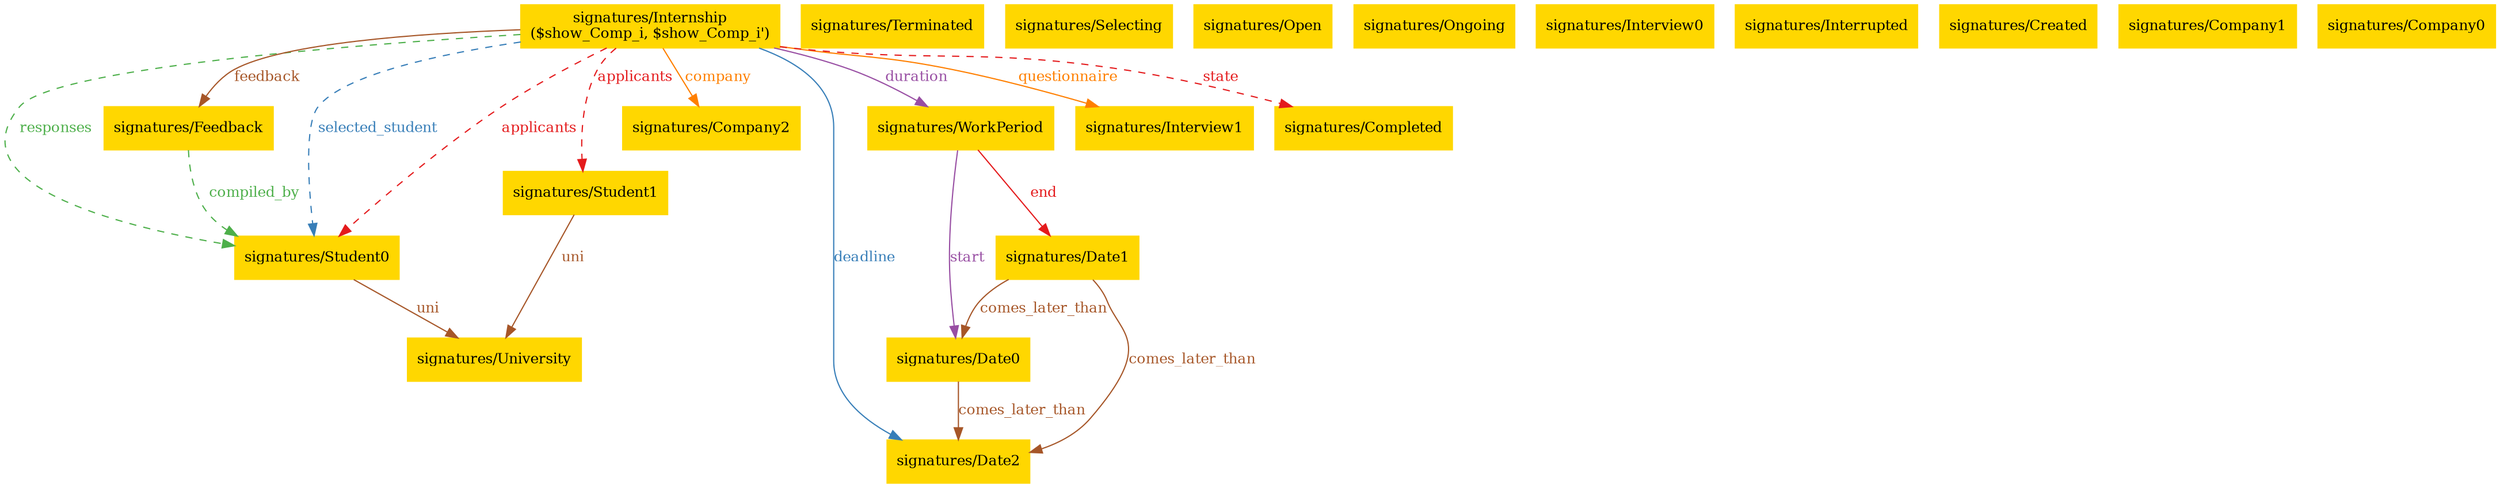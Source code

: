 digraph "graph" {
graph [fontsize=12]
node [fontsize=12]
edge [fontsize=12]
rankdir=TB;
"N20" -> "N10" [uuid = "<signatures/Internship, signatures/Student0>", color = "#e41a1c", fontcolor = "#e41a1c", style = "dashed", label = "applicants", dir = "forward", weight = "1"]
"N20" -> "N12" [uuid = "<signatures/Internship, signatures/Student1>", color = "#e41a1c", fontcolor = "#e41a1c", style = "dashed", label = "applicants", dir = "forward", weight = "1"]
"N17" -> "N16" [uuid = "<signatures/Date0, signatures/Date2>", color = "#a65628", fontcolor = "#a65628", style = "solid", label = "comes_later_than", dir = "forward", weight = "1"]
"N18" -> "N17" [uuid = "<signatures/Date1, signatures/Date0>", color = "#a65628", fontcolor = "#a65628", style = "solid", label = "comes_later_than", dir = "forward", weight = "1"]
"N18" -> "N16" [uuid = "<signatures/Date1, signatures/Date2>", color = "#a65628", fontcolor = "#a65628", style = "solid", label = "comes_later_than", dir = "forward", weight = "1"]
"N20" -> "N15" [uuid = "<signatures/Internship, signatures/Company2>", color = "#ff7f00", fontcolor = "#ff7f00", style = "solid", label = "company", dir = "forward", weight = "1"]
"N11" -> "N10" [uuid = "<signatures/Feedback, signatures/Student0>", color = "#4daf4a", fontcolor = "#4daf4a", style = "dashed", label = "compiled_by", dir = "forward", weight = "1"]
"N20" -> "N16" [uuid = "<signatures/Internship, signatures/Date2>", color = "#377eb8", fontcolor = "#377eb8", style = "solid", label = "deadline", dir = "forward", weight = "1"]
"N20" -> "N19" [uuid = "<signatures/Internship, signatures/WorkPeriod>", color = "#984ea3", fontcolor = "#984ea3", style = "solid", label = "duration", dir = "forward", weight = "1"]
"N19" -> "N18" [uuid = "<signatures/WorkPeriod, signatures/Date1>", color = "#e41a1c", fontcolor = "#e41a1c", style = "solid", label = "end", dir = "forward", weight = "1"]
"N20" -> "N11" [uuid = "<signatures/Internship, signatures/Feedback>", color = "#a65628", fontcolor = "#a65628", style = "solid", label = "feedback", dir = "forward", weight = "1"]
"N20" -> "N14" [uuid = "<signatures/Internship, signatures/Interview1>", color = "#ff7f00", fontcolor = "#ff7f00", style = "solid", label = "questionnaire", dir = "forward", weight = "1"]
"N20" -> "N10" [uuid = "<signatures/Internship, signatures/Student0>", color = "#4daf4a", fontcolor = "#4daf4a", style = "dashed", label = "responses", dir = "forward", weight = "1"]
"N20" -> "N10" [uuid = "<signatures/Internship, signatures/Student0>", color = "#377eb8", fontcolor = "#377eb8", style = "dashed", label = "selected_student", dir = "forward", weight = "1"]
"N19" -> "N17" [uuid = "<signatures/WorkPeriod, signatures/Date0>", color = "#984ea3", fontcolor = "#984ea3", style = "solid", label = "start", dir = "forward", weight = "1"]
"N20" -> "N13" [uuid = "<signatures/Internship, signatures/Completed>", color = "#e41a1c", fontcolor = "#e41a1c", style = "dashed", label = "state", dir = "forward", weight = "1"]
"N10" -> "N9" [uuid = "<signatures/Student0, signatures/University>", color = "#a65628", fontcolor = "#a65628", style = "solid", label = "uni", dir = "forward", weight = "1"]
"N12" -> "N9" [uuid = "<signatures/Student1, signatures/University>", color = "#a65628", fontcolor = "#a65628", style = "solid", label = "uni", dir = "forward", weight = "1"]
"N0" [uuid="signatures/Terminated", label="signatures/Terminated", color="#ffd700", fontcolor = "#000000", shape = "box", style = "filled, solid"]
"N1" [uuid="signatures/Selecting", label="signatures/Selecting", color="#ffd700", fontcolor = "#000000", shape = "box", style = "filled, solid"]
"N2" [uuid="signatures/Open", label="signatures/Open", color="#ffd700", fontcolor = "#000000", shape = "box", style = "filled, solid"]
"N3" [uuid="signatures/Ongoing", label="signatures/Ongoing", color="#ffd700", fontcolor = "#000000", shape = "box", style = "filled, solid"]
"N4" [uuid="signatures/Interview0", label="signatures/Interview0", color="#ffd700", fontcolor = "#000000", shape = "box", style = "filled, solid"]
"N5" [uuid="signatures/Interrupted", label="signatures/Interrupted", color="#ffd700", fontcolor = "#000000", shape = "box", style = "filled, solid"]
"N6" [uuid="signatures/Created", label="signatures/Created", color="#ffd700", fontcolor = "#000000", shape = "box", style = "filled, solid"]
"N7" [uuid="signatures/Company1", label="signatures/Company1", color="#ffd700", fontcolor = "#000000", shape = "box", style = "filled, solid"]
"N8" [uuid="signatures/Company0", label="signatures/Company0", color="#ffd700", fontcolor = "#000000", shape = "box", style = "filled, solid"]
"N9" [uuid="signatures/University", label="signatures/University", color="#ffd700", fontcolor = "#000000", shape = "box", style = "filled, solid"]
"N10" [uuid="signatures/Student0", label="signatures/Student0", color="#ffd700", fontcolor = "#000000", shape = "box", style = "filled, solid"]
"N11" [uuid="signatures/Feedback", label="signatures/Feedback", color="#ffd700", fontcolor = "#000000", shape = "box", style = "filled, solid"]
"N12" [uuid="signatures/Student1", label="signatures/Student1", color="#ffd700", fontcolor = "#000000", shape = "box", style = "filled, solid"]
"N13" [uuid="signatures/Completed", label="signatures/Completed", color="#ffd700", fontcolor = "#000000", shape = "box", style = "filled, solid"]
"N14" [uuid="signatures/Interview1", label="signatures/Interview1", color="#ffd700", fontcolor = "#000000", shape = "box", style = "filled, solid"]
"N15" [uuid="signatures/Company2", label="signatures/Company2", color="#ffd700", fontcolor = "#000000", shape = "box", style = "filled, solid"]
"N16" [uuid="signatures/Date2", label="signatures/Date2", color="#ffd700", fontcolor = "#000000", shape = "box", style = "filled, solid"]
"N17" [uuid="signatures/Date0", label="signatures/Date0", color="#ffd700", fontcolor = "#000000", shape = "box", style = "filled, solid"]
"N18" [uuid="signatures/Date1", label="signatures/Date1", color="#ffd700", fontcolor = "#000000", shape = "box", style = "filled, solid"]
"N19" [uuid="signatures/WorkPeriod", label="signatures/WorkPeriod", color="#ffd700", fontcolor = "#000000", shape = "box", style = "filled, solid"]
"N20" [uuid="signatures/Internship", label="signatures/Internship\n($show_Comp_i, $show_Comp_i')", color="#ffd700", fontcolor = "#000000", shape = "box", style = "filled, solid"]
}
